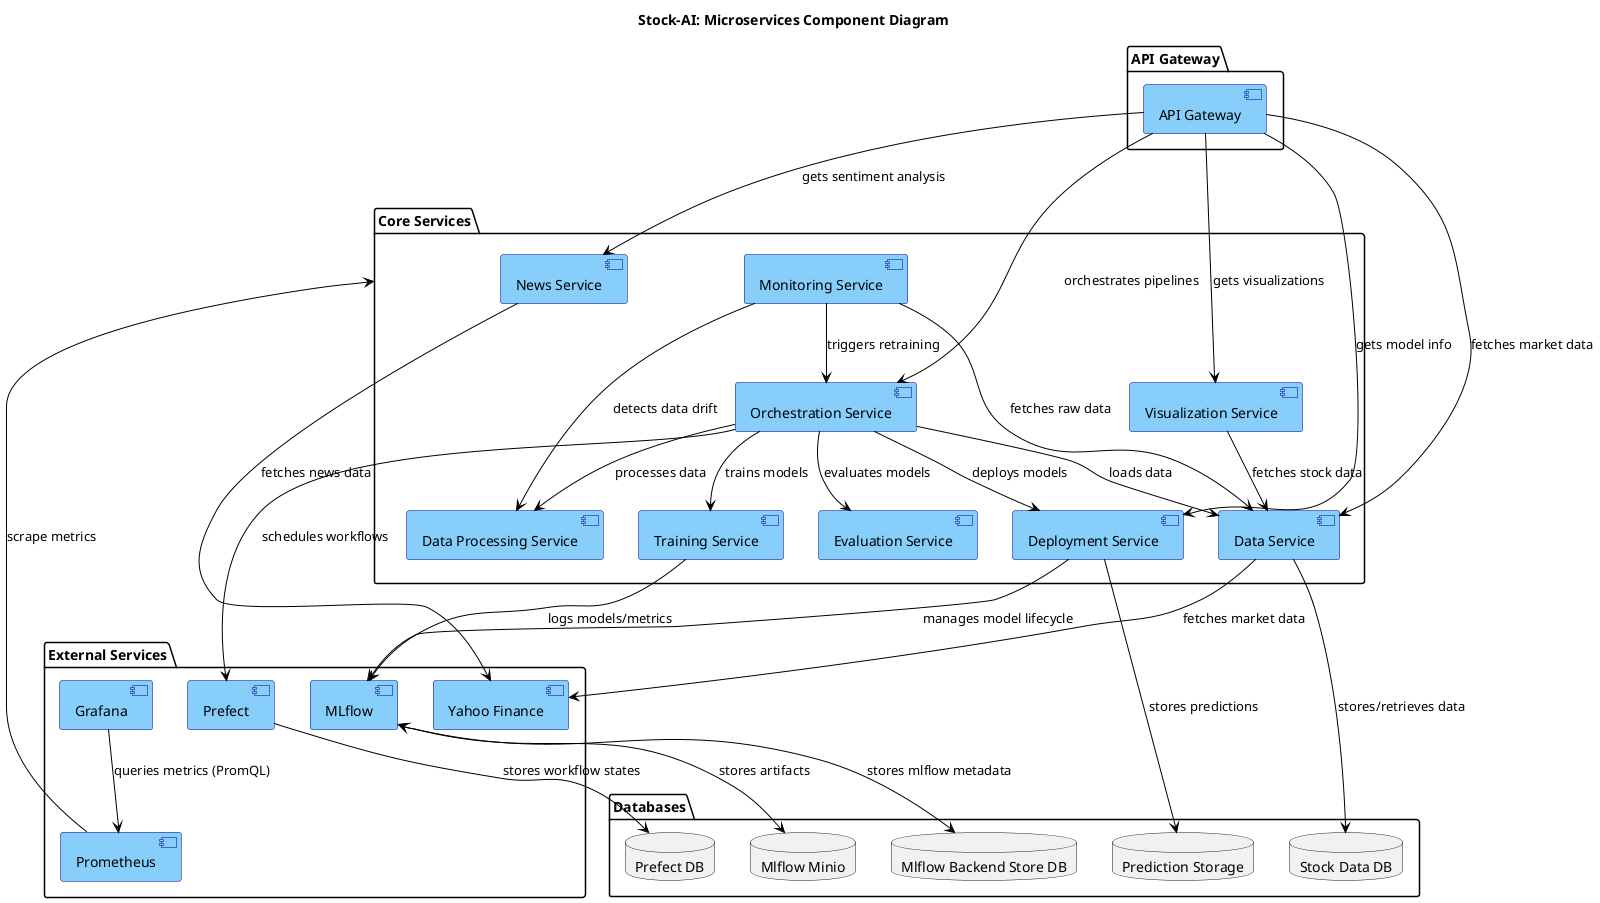 @startuml Component_Diagram

title Stock-AI: Microservices Component Diagram

skinparam component {
  BackgroundColor LightSkyBlue
  BorderColor DarkBlue
  ArrowColor Black
}

package "API Gateway" {
  [API Gateway] as api
}

package "Core Services" as core_services {
  [Data Service] as dataService
  [Data Processing Service] as dataProcessingService
  [Training Service] as trainingService
  [Deployment Service] as deploymentService
  [Evaluation Service] as evaluationService
  [Orchestration Service] as orchestrationService
  [Monitoring Service] as monitoringService
  [News Service] as newsService
  [Visualization Service] as visualizationService
}

package "Databases" {
  database "Stock Data DB" as stockDB
  database "Prediction Storage" as predictionDB
  database "Prefect DB" as prefectDB
  database "Mlflow Backend Store DB" as mlflowDB
  database "Mlflow Minio" as mlflowMinio
}

package "External Services" {
  [MLflow] as mlflow
  [Prefect] as prefect
  [Prometheus] as prometheus
  [Grafana] as grafana
  [Yahoo Finance] as yahooFinance
}

' Core service relationships
dataService --> stockDB : stores/retrieves data
orchestrationService --> dataService : loads data
orchestrationService --> dataProcessingService : processes data
orchestrationService --> trainingService : trains models
orchestrationService --> deploymentService : deploys models
orchestrationService --> evaluationService : evaluates models
monitoringService --> orchestrationService : triggers retraining
monitoringService --> dataService : fetches raw data
monitoringService --> dataProcessingService : detects data drift
deploymentService --> predictionDB : stores predictions
newsService --> yahooFinance : fetches news data
dataService --> yahooFinance : fetches market data
visualizationService --> dataService : fetches stock data

' External service relationships
trainingService --> mlflow : logs models/metrics
deploymentService --> mlflow : manages model lifecycle
orchestrationService --> prefect : schedules workflows
prefect --> prefectDB : stores workflow states

' MLflow Data relationships
mlflow <--> mlflowDB : stores mlflow metadata 
mlflow <--> mlflowMinio : stores artifacts

' Grafana interroge Prometheus pour les métriques
grafana --> prometheus : queries metrics (PromQL)

' Prometheus scrape data de tout les core services
prometheus --> core_services : scrape metrics

' API Gateway relationships
api --> orchestrationService : orchestrates pipelines
api --> dataService : fetches market data
api --> newsService : gets sentiment analysis
api --> visualizationService : gets visualizations
api --> deploymentService : gets model info

@enduml
